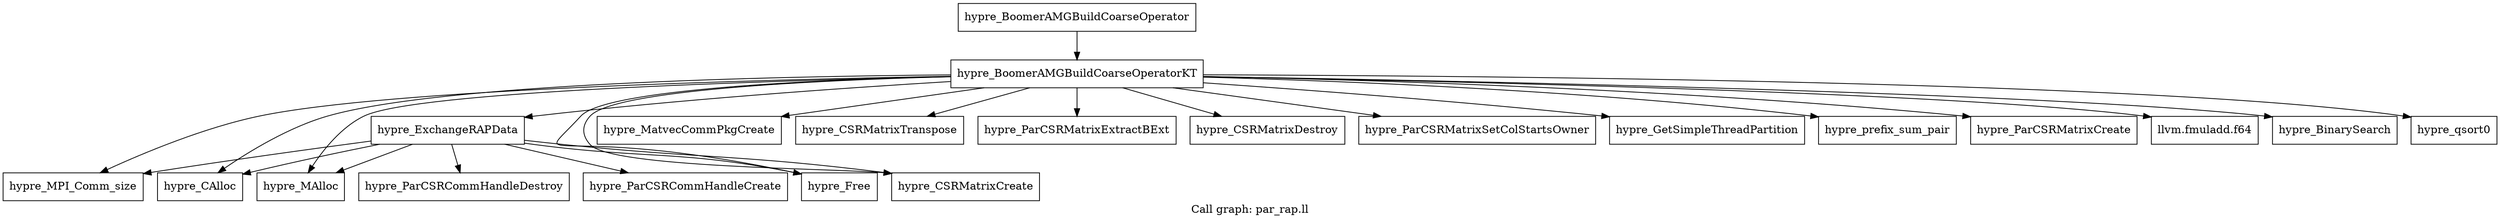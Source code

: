 digraph "Call graph: par_rap.ll" {
	label="Call graph: par_rap.ll";

	Node0x558bb1e7afd0 [shape=record,label="{hypre_ExchangeRAPData}"];
	Node0x558bb1e7afd0 -> Node0x558bb1e35de0;
	Node0x558bb1e7afd0 -> Node0x558bb1e85560;
	Node0x558bb1e7afd0 -> Node0x558bb1e848e0;
	Node0x558bb1e7afd0 -> Node0x558bb1ea07c0;
	Node0x558bb1e7afd0 -> Node0x558bb1e7db80;
	Node0x558bb1e7afd0 -> Node0x558bb1e4d170;
	Node0x558bb1e7afd0 -> Node0x558bb1e4abf0;
	Node0x558bb1e62900 [shape=record,label="{hypre_BoomerAMGBuildCoarseOperatorKT}"];
	Node0x558bb1e62900 -> Node0x558bb1e35de0;
	Node0x558bb1e62900 -> Node0x558bb1edf6f0;
	Node0x558bb1e62900 -> Node0x558bb1edf250;
	Node0x558bb1e62900 -> Node0x558bb1ea07c0;
	Node0x558bb1e62900 -> Node0x558bb1ed73d0;
	Node0x558bb1e62900 -> Node0x558bb1e848e0;
	Node0x558bb1e62900 -> Node0x558bb1df29c0;
	Node0x558bb1e62900 -> Node0x558bb1ec7f00;
	Node0x558bb1e62900 -> Node0x558bb1e66d60;
	Node0x558bb1e62900 -> Node0x558bb1ddfc10;
	Node0x558bb1e62900 -> Node0x558bb1e85560;
	Node0x558bb1e62900 -> Node0x558bb1dec9e0;
	Node0x558bb1e62900 -> Node0x558bb1e14fa0;
	Node0x558bb1e62900 -> Node0x558bb1ee56c0;
	Node0x558bb1e62900 -> Node0x558bb1deca70;
	Node0x558bb1e62900 -> Node0x558bb1e7afd0;
	Node0x558bb1e62900 -> Node0x558bb1e4abf0;
	Node0x558bb1e35de0 [shape=record,label="{hypre_MPI_Comm_size}"];
	Node0x558bb1e85560 [shape=record,label="{hypre_CAlloc}"];
	Node0x558bb1e848e0 [shape=record,label="{hypre_MAlloc}"];
	Node0x558bb1e7db80 [shape=record,label="{hypre_ParCSRCommHandleCreate}"];
	Node0x558bb1e4d170 [shape=record,label="{hypre_ParCSRCommHandleDestroy}"];
	Node0x558bb1e4abf0 [shape=record,label="{hypre_CSRMatrixCreate}"];
	Node0x558bb1ea07c0 [shape=record,label="{hypre_Free}"];
	Node0x558bb1ea0260 [shape=record,label="{hypre_BoomerAMGBuildCoarseOperator}"];
	Node0x558bb1ea0260 -> Node0x558bb1e62900;
	Node0x558bb1edf6f0 [shape=record,label="{hypre_MatvecCommPkgCreate}"];
	Node0x558bb1edf250 [shape=record,label="{hypre_CSRMatrixTranspose}"];
	Node0x558bb1ed73d0 [shape=record,label="{hypre_ParCSRMatrixExtractBExt}"];
	Node0x558bb1e66d60 [shape=record,label="{hypre_GetSimpleThreadPartition}"];
	Node0x558bb1ddfc10 [shape=record,label="{hypre_prefix_sum_pair}"];
	Node0x558bb1df29c0 [shape=record,label="{hypre_CSRMatrixDestroy}"];
	Node0x558bb1deca70 [shape=record,label="{hypre_qsort0}"];
	Node0x558bb1ee56c0 [shape=record,label="{hypre_BinarySearch}"];
	Node0x558bb1e14fa0 [shape=record,label="{llvm.fmuladd.f64}"];
	Node0x558bb1dec9e0 [shape=record,label="{hypre_ParCSRMatrixCreate}"];
	Node0x558bb1ec7f00 [shape=record,label="{hypre_ParCSRMatrixSetColStartsOwner}"];
}
